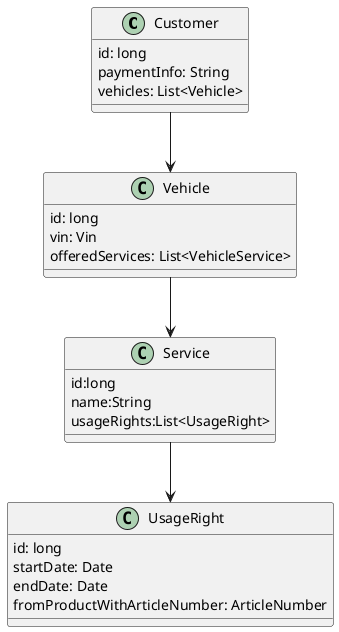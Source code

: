 @startuml

class Customer {
id: long
paymentInfo: String
vehicles: List<Vehicle>
}

class Vehicle {
  id: long
  vin: Vin
  offeredServices: List<VehicleService>
}

class Service{
id:long
name:String
usageRights:List<UsageRight>
}


class UsageRight {
  id: long
  startDate: Date
  endDate: Date
  fromProductWithArticleNumber: ArticleNumber
}

Customer --> Vehicle
Vehicle --> Service
Service --> UsageRight

@enduml